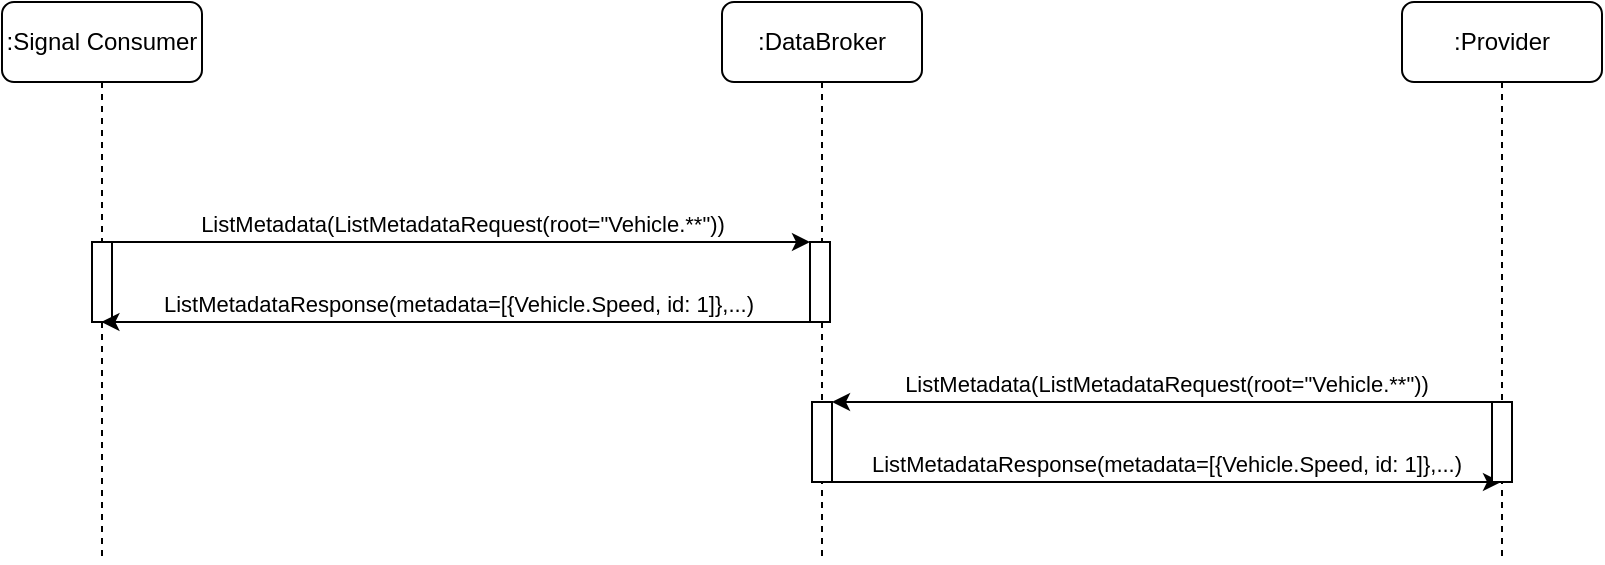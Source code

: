 <mxfile version="24.8.1">
  <diagram name="Seite-1" id="DjCrLJOEe4nHxTjUXNSd">
    <mxGraphModel dx="1428" dy="829" grid="1" gridSize="10" guides="1" tooltips="1" connect="1" arrows="1" fold="1" page="1" pageScale="1" pageWidth="827" pageHeight="1169" math="0" shadow="0">
      <root>
        <mxCell id="0" />
        <mxCell id="1" parent="0" />
        <mxCell id="sU0O0qOnpkfrYUOIyIDh-27" value=":DataBroker" style="shape=umlLifeline;perimeter=lifelinePerimeter;whiteSpace=wrap;html=1;container=1;collapsible=0;recursiveResize=0;outlineConnect=0;rounded=1;" parent="1" vertex="1">
          <mxGeometry x="360" y="40" width="100" height="280" as="geometry" />
        </mxCell>
        <mxCell id="56O69Gt65AHP2GdqeosO-10" value="" style="html=1;points=[[0,0,0,0,5],[0,1,0,0,-5],[1,0,0,0,5],[1,1,0,0,-5]];perimeter=orthogonalPerimeter;outlineConnect=0;targetShapes=umlLifeline;portConstraint=eastwest;newEdgeStyle={&quot;curved&quot;:0,&quot;rounded&quot;:0};" parent="sU0O0qOnpkfrYUOIyIDh-27" vertex="1">
          <mxGeometry x="44" y="120" width="10" height="40" as="geometry" />
        </mxCell>
        <mxCell id="7aShpmiVgRdhFCT0wmGG-3" value="" style="html=1;points=[[0,0,0,0,5],[0,1,0,0,-5],[1,0,0,0,5],[1,1,0,0,-5]];perimeter=orthogonalPerimeter;outlineConnect=0;targetShapes=umlLifeline;portConstraint=eastwest;newEdgeStyle={&quot;curved&quot;:0,&quot;rounded&quot;:0};" vertex="1" parent="sU0O0qOnpkfrYUOIyIDh-27">
          <mxGeometry x="45" y="200" width="10" height="40" as="geometry" />
        </mxCell>
        <mxCell id="7aShpmiVgRdhFCT0wmGG-6" value="" style="endArrow=classic;html=1;rounded=0;" edge="1" parent="sU0O0qOnpkfrYUOIyIDh-27" target="7aShpmiVgRdhFCT0wmGG-1">
          <mxGeometry relative="1" as="geometry">
            <mxPoint x="54" y="240" as="sourcePoint" />
            <mxPoint x="118.7" y="240" as="targetPoint" />
          </mxGeometry>
        </mxCell>
        <mxCell id="7aShpmiVgRdhFCT0wmGG-7" value="ListMetadataResponse(metadata=[{Vehicle.Speed, id: 1]},...)" style="edgeLabel;resizable=0;html=1;;align=center;verticalAlign=middle;" connectable="0" vertex="1" parent="7aShpmiVgRdhFCT0wmGG-6">
          <mxGeometry relative="1" as="geometry">
            <mxPoint y="-9" as="offset" />
          </mxGeometry>
        </mxCell>
        <mxCell id="sU0O0qOnpkfrYUOIyIDh-33" value=":Signal Consumer" style="shape=umlLifeline;perimeter=lifelinePerimeter;whiteSpace=wrap;html=1;container=1;collapsible=0;recursiveResize=0;outlineConnect=0;rounded=1;" parent="1" vertex="1">
          <mxGeometry y="40" width="100" height="280" as="geometry" />
        </mxCell>
        <mxCell id="56O69Gt65AHP2GdqeosO-4" value="" style="html=1;points=[[0,0,0,0,5],[0,1,0,0,-5],[1,0,0,0,5],[1,1,0,0,-5]];perimeter=orthogonalPerimeter;outlineConnect=0;targetShapes=umlLifeline;portConstraint=eastwest;newEdgeStyle={&quot;curved&quot;:0,&quot;rounded&quot;:0};" parent="sU0O0qOnpkfrYUOIyIDh-33" vertex="1">
          <mxGeometry x="45" y="120" width="10" height="40" as="geometry" />
        </mxCell>
        <mxCell id="56O69Gt65AHP2GdqeosO-14" value="" style="endArrow=classic;html=1;rounded=0;" parent="1" edge="1">
          <mxGeometry relative="1" as="geometry">
            <mxPoint x="405" y="200" as="sourcePoint" />
            <mxPoint x="49.7" y="200" as="targetPoint" />
          </mxGeometry>
        </mxCell>
        <mxCell id="56O69Gt65AHP2GdqeosO-15" value="ListMetadataResponse(metadata=[{Vehicle.Speed, id: 1]},...)" style="edgeLabel;resizable=0;html=1;;align=center;verticalAlign=middle;" parent="56O69Gt65AHP2GdqeosO-14" connectable="0" vertex="1">
          <mxGeometry relative="1" as="geometry">
            <mxPoint y="-9" as="offset" />
          </mxGeometry>
        </mxCell>
        <mxCell id="56O69Gt65AHP2GdqeosO-12" value="" style="endArrow=classic;html=1;rounded=0;" parent="1" target="56O69Gt65AHP2GdqeosO-10" edge="1">
          <mxGeometry relative="1" as="geometry">
            <mxPoint x="55" y="160.0" as="sourcePoint" />
            <mxPoint x="400" y="160" as="targetPoint" />
          </mxGeometry>
        </mxCell>
        <mxCell id="56O69Gt65AHP2GdqeosO-13" value="ListMetadata(ListMetadataRequest(root=&quot;Vehicle.**&quot;))" style="edgeLabel;resizable=0;html=1;;align=center;verticalAlign=middle;" parent="56O69Gt65AHP2GdqeosO-12" connectable="0" vertex="1">
          <mxGeometry relative="1" as="geometry">
            <mxPoint y="-9" as="offset" />
          </mxGeometry>
        </mxCell>
        <mxCell id="7aShpmiVgRdhFCT0wmGG-1" value=":Provider" style="shape=umlLifeline;perimeter=lifelinePerimeter;whiteSpace=wrap;html=1;container=1;collapsible=0;recursiveResize=0;outlineConnect=0;rounded=1;" vertex="1" parent="1">
          <mxGeometry x="700" y="40" width="100" height="280" as="geometry" />
        </mxCell>
        <mxCell id="7aShpmiVgRdhFCT0wmGG-2" value="" style="html=1;points=[[0,0,0,0,5],[0,1,0,0,-5],[1,0,0,0,5],[1,1,0,0,-5]];perimeter=orthogonalPerimeter;outlineConnect=0;targetShapes=umlLifeline;portConstraint=eastwest;newEdgeStyle={&quot;curved&quot;:0,&quot;rounded&quot;:0};" vertex="1" parent="7aShpmiVgRdhFCT0wmGG-1">
          <mxGeometry x="45" y="200" width="10" height="40" as="geometry" />
        </mxCell>
        <mxCell id="7aShpmiVgRdhFCT0wmGG-4" value="" style="endArrow=classic;html=1;rounded=0;" edge="1" parent="1" source="7aShpmiVgRdhFCT0wmGG-1" target="7aShpmiVgRdhFCT0wmGG-3">
          <mxGeometry relative="1" as="geometry">
            <mxPoint x="589" y="230.0" as="sourcePoint" />
            <mxPoint x="420" y="240" as="targetPoint" />
          </mxGeometry>
        </mxCell>
        <mxCell id="7aShpmiVgRdhFCT0wmGG-5" value="ListMetadata(ListMetadataRequest(root=&quot;Vehicle.**&quot;))" style="edgeLabel;resizable=0;html=1;;align=center;verticalAlign=middle;" connectable="0" vertex="1" parent="7aShpmiVgRdhFCT0wmGG-4">
          <mxGeometry relative="1" as="geometry">
            <mxPoint y="-9" as="offset" />
          </mxGeometry>
        </mxCell>
      </root>
    </mxGraphModel>
  </diagram>
</mxfile>
